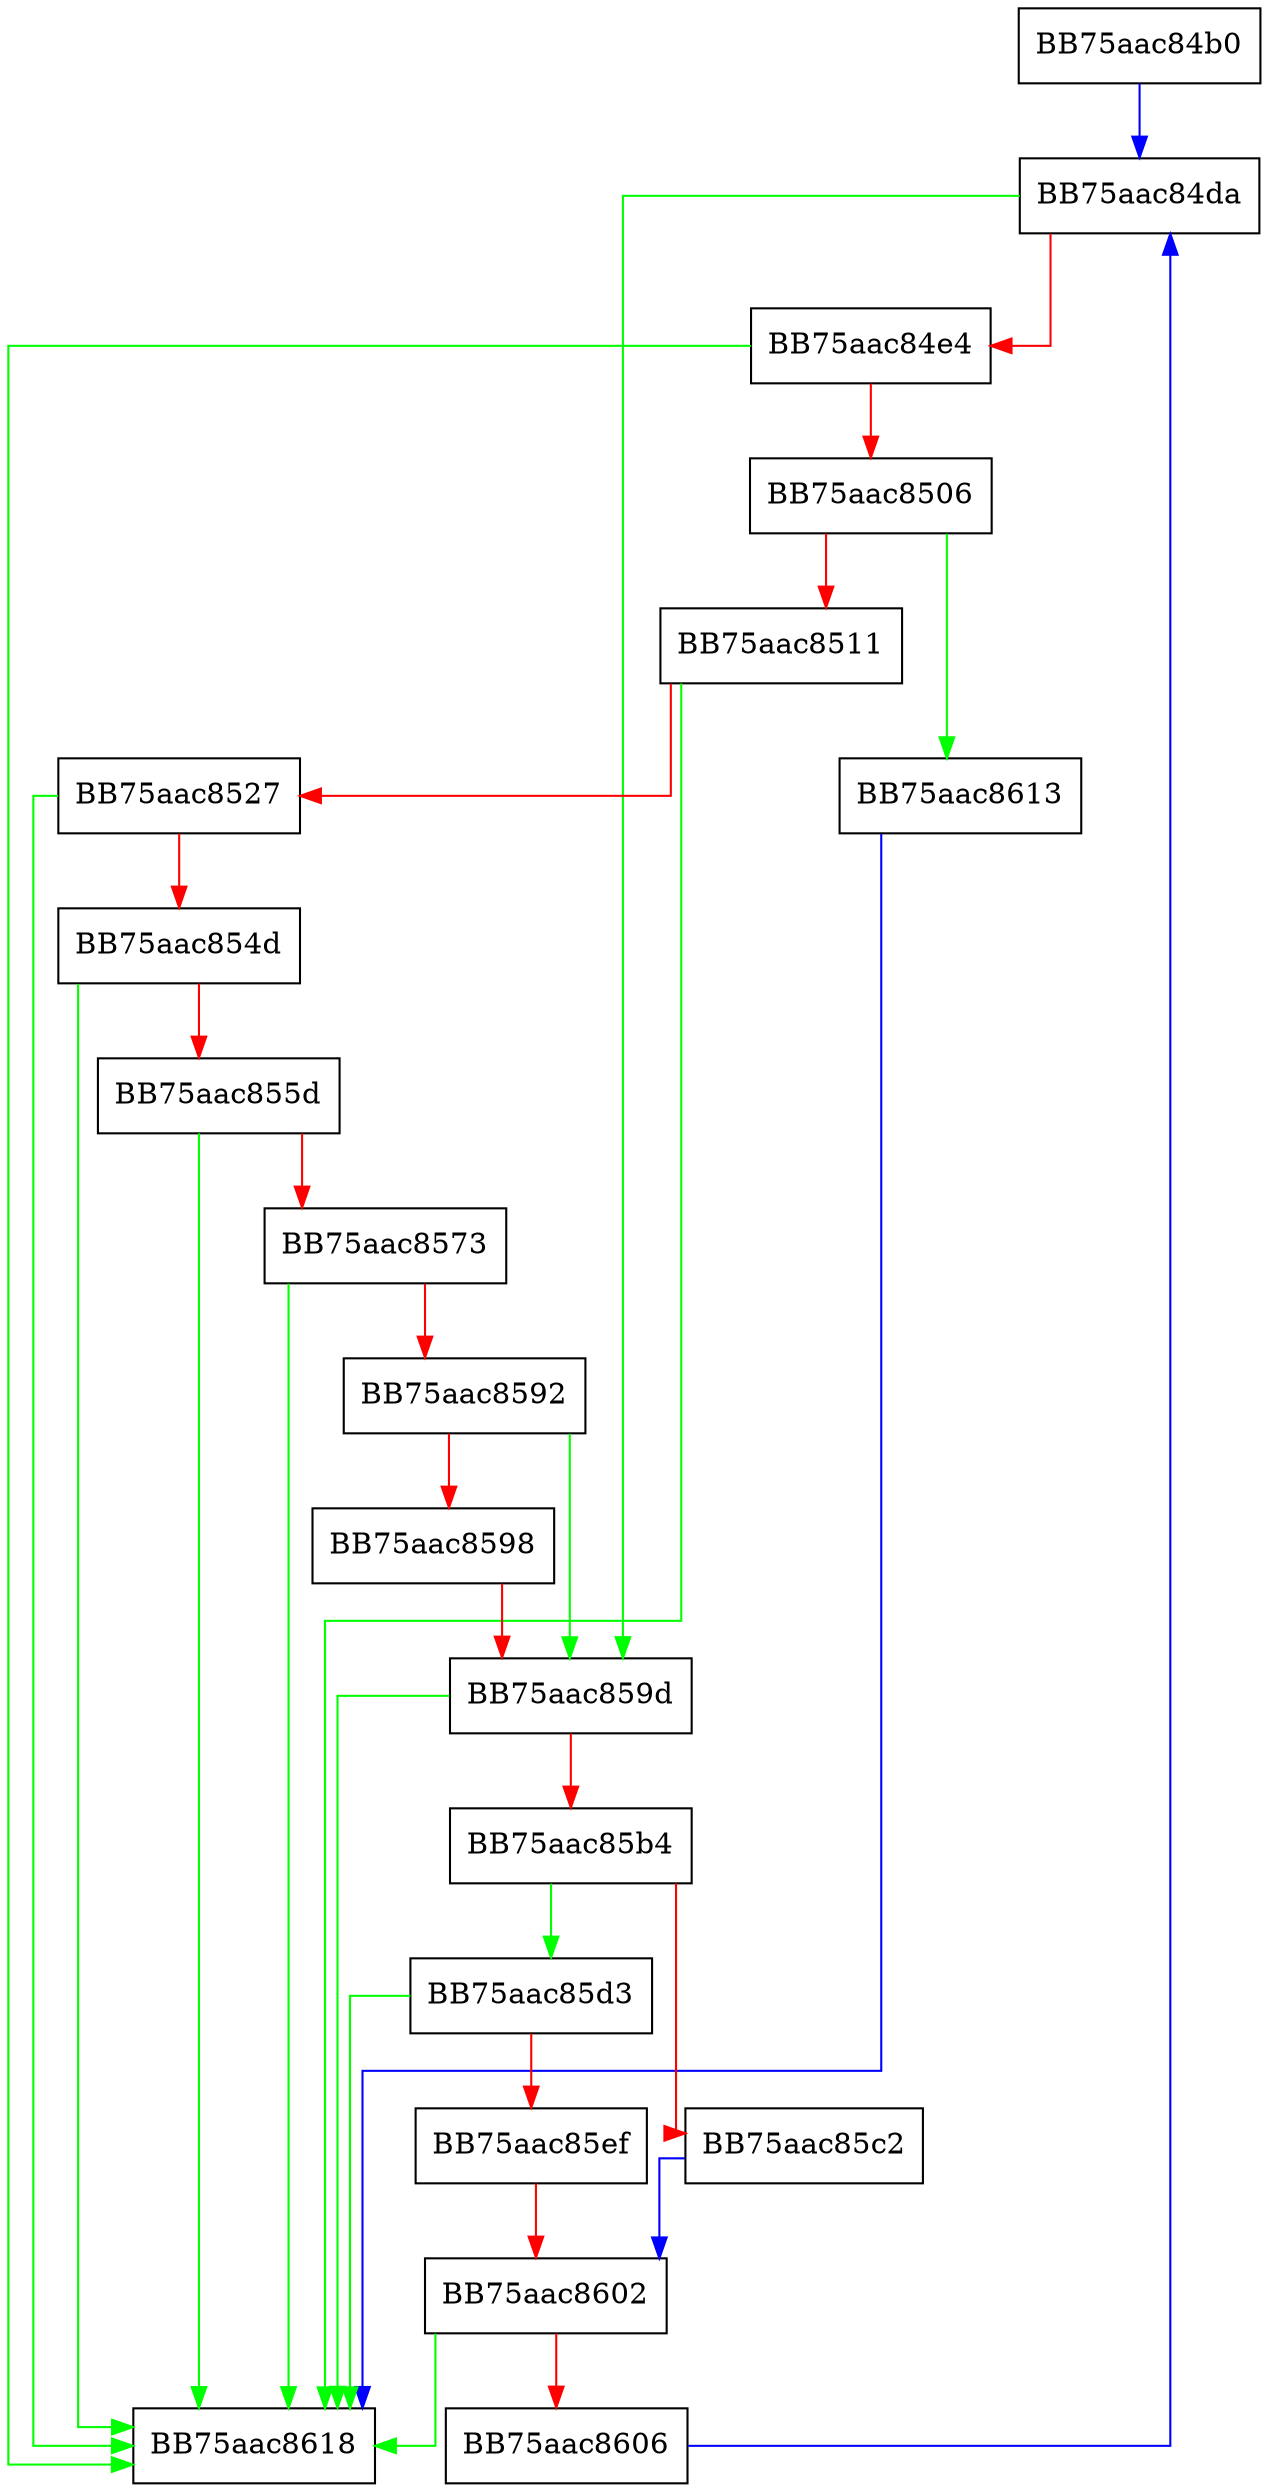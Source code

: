 digraph decode {
  node [shape="box"];
  graph [splines=ortho];
  BB75aac84b0 -> BB75aac84da [color="blue"];
  BB75aac84da -> BB75aac859d [color="green"];
  BB75aac84da -> BB75aac84e4 [color="red"];
  BB75aac84e4 -> BB75aac8618 [color="green"];
  BB75aac84e4 -> BB75aac8506 [color="red"];
  BB75aac8506 -> BB75aac8613 [color="green"];
  BB75aac8506 -> BB75aac8511 [color="red"];
  BB75aac8511 -> BB75aac8618 [color="green"];
  BB75aac8511 -> BB75aac8527 [color="red"];
  BB75aac8527 -> BB75aac8618 [color="green"];
  BB75aac8527 -> BB75aac854d [color="red"];
  BB75aac854d -> BB75aac8618 [color="green"];
  BB75aac854d -> BB75aac855d [color="red"];
  BB75aac855d -> BB75aac8618 [color="green"];
  BB75aac855d -> BB75aac8573 [color="red"];
  BB75aac8573 -> BB75aac8618 [color="green"];
  BB75aac8573 -> BB75aac8592 [color="red"];
  BB75aac8592 -> BB75aac859d [color="green"];
  BB75aac8592 -> BB75aac8598 [color="red"];
  BB75aac8598 -> BB75aac859d [color="red"];
  BB75aac859d -> BB75aac8618 [color="green"];
  BB75aac859d -> BB75aac85b4 [color="red"];
  BB75aac85b4 -> BB75aac85d3 [color="green"];
  BB75aac85b4 -> BB75aac85c2 [color="red"];
  BB75aac85c2 -> BB75aac8602 [color="blue"];
  BB75aac85d3 -> BB75aac8618 [color="green"];
  BB75aac85d3 -> BB75aac85ef [color="red"];
  BB75aac85ef -> BB75aac8602 [color="red"];
  BB75aac8602 -> BB75aac8618 [color="green"];
  BB75aac8602 -> BB75aac8606 [color="red"];
  BB75aac8606 -> BB75aac84da [color="blue"];
  BB75aac8613 -> BB75aac8618 [color="blue"];
}